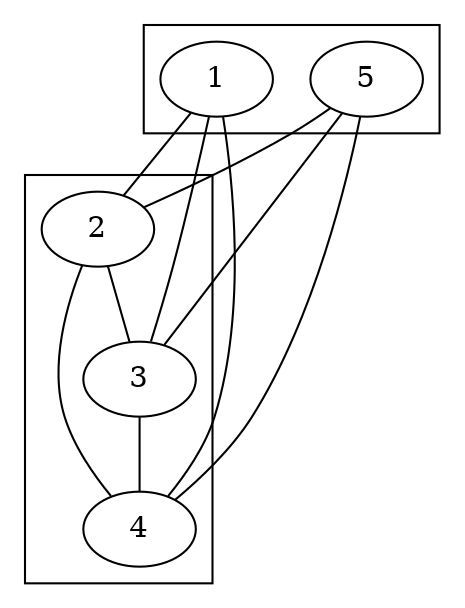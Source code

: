 graph G
{
    1 -- {2 3 4}
    5 -- {2 3 4}
    2 -- {3 4}
    3 -- 4
    subgraph cluster1
    {
        1 5
    }
    subgraph cluster2
    {
        2 3 4
    }
}
